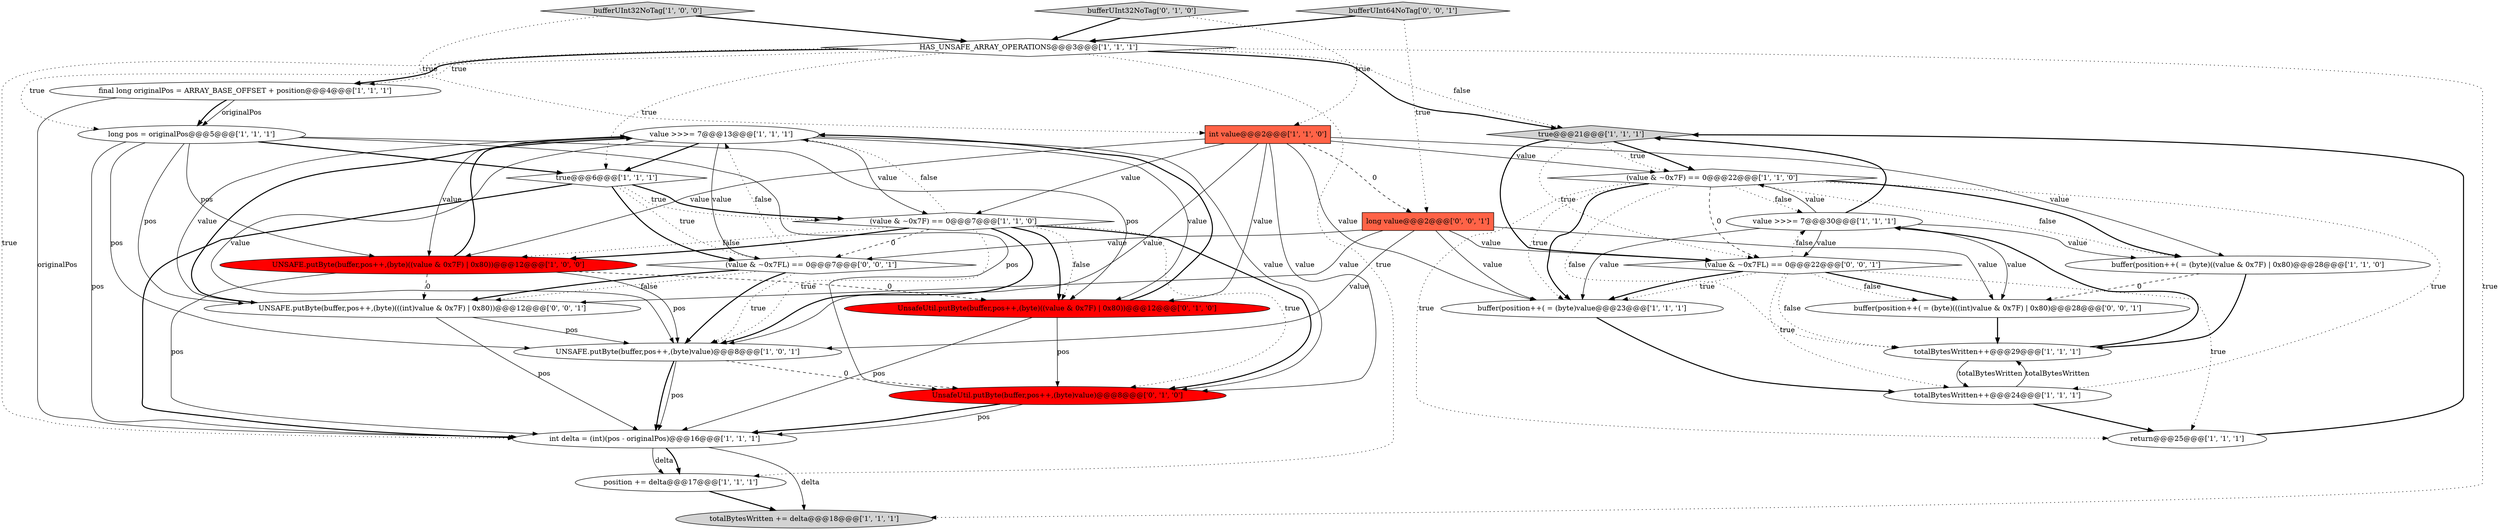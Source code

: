 digraph {
11 [style = filled, label = "value >>>= 7@@@13@@@['1', '1', '1']", fillcolor = white, shape = ellipse image = "AAA0AAABBB1BBB"];
0 [style = filled, label = "HAS_UNSAFE_ARRAY_OPERATIONS@@@3@@@['1', '1', '1']", fillcolor = white, shape = diamond image = "AAA0AAABBB1BBB"];
27 [style = filled, label = "buffer(position++( = (byte)(((int)value & 0x7F) | 0x80)@@@28@@@['0', '0', '1']", fillcolor = white, shape = ellipse image = "AAA0AAABBB3BBB"];
28 [style = filled, label = "(value & ~0x7FL) == 0@@@7@@@['0', '0', '1']", fillcolor = white, shape = diamond image = "AAA0AAABBB3BBB"];
15 [style = filled, label = "value >>>= 7@@@30@@@['1', '1', '1']", fillcolor = white, shape = ellipse image = "AAA0AAABBB1BBB"];
25 [style = filled, label = "long value@@@2@@@['0', '0', '1']", fillcolor = tomato, shape = box image = "AAA0AAABBB3BBB"];
20 [style = filled, label = "buffer(position++( = (byte)((value & 0x7F) | 0x80)@@@28@@@['1', '1', '0']", fillcolor = white, shape = ellipse image = "AAA0AAABBB1BBB"];
18 [style = filled, label = "int delta = (int)(pos - originalPos)@@@16@@@['1', '1', '1']", fillcolor = white, shape = ellipse image = "AAA0AAABBB1BBB"];
16 [style = filled, label = "final long originalPos = ARRAY_BASE_OFFSET + position@@@4@@@['1', '1', '1']", fillcolor = white, shape = ellipse image = "AAA0AAABBB1BBB"];
23 [style = filled, label = "UnsafeUtil.putByte(buffer,pos++,(byte)value)@@@8@@@['0', '1', '0']", fillcolor = red, shape = ellipse image = "AAA1AAABBB2BBB"];
21 [style = filled, label = "UnsafeUtil.putByte(buffer,pos++,(byte)((value & 0x7F) | 0x80))@@@12@@@['0', '1', '0']", fillcolor = red, shape = ellipse image = "AAA1AAABBB2BBB"];
4 [style = filled, label = "true@@@6@@@['1', '1', '1']", fillcolor = white, shape = diamond image = "AAA0AAABBB1BBB"];
17 [style = filled, label = "int value@@@2@@@['1', '1', '0']", fillcolor = tomato, shape = box image = "AAA0AAABBB1BBB"];
3 [style = filled, label = "bufferUInt32NoTag['1', '0', '0']", fillcolor = lightgray, shape = diamond image = "AAA0AAABBB1BBB"];
12 [style = filled, label = "totalBytesWritten++@@@24@@@['1', '1', '1']", fillcolor = white, shape = ellipse image = "AAA0AAABBB1BBB"];
22 [style = filled, label = "bufferUInt32NoTag['0', '1', '0']", fillcolor = lightgray, shape = diamond image = "AAA0AAABBB2BBB"];
26 [style = filled, label = "bufferUInt64NoTag['0', '0', '1']", fillcolor = lightgray, shape = diamond image = "AAA0AAABBB3BBB"];
6 [style = filled, label = "totalBytesWritten++@@@29@@@['1', '1', '1']", fillcolor = white, shape = ellipse image = "AAA0AAABBB1BBB"];
10 [style = filled, label = "UNSAFE.putByte(buffer,pos++,(byte)value)@@@8@@@['1', '0', '1']", fillcolor = white, shape = ellipse image = "AAA0AAABBB1BBB"];
14 [style = filled, label = "return@@@25@@@['1', '1', '1']", fillcolor = white, shape = ellipse image = "AAA0AAABBB1BBB"];
7 [style = filled, label = "long pos = originalPos@@@5@@@['1', '1', '1']", fillcolor = white, shape = ellipse image = "AAA0AAABBB1BBB"];
5 [style = filled, label = "true@@@21@@@['1', '1', '1']", fillcolor = lightgray, shape = diamond image = "AAA0AAABBB1BBB"];
9 [style = filled, label = "(value & ~0x7F) == 0@@@22@@@['1', '1', '0']", fillcolor = white, shape = diamond image = "AAA0AAABBB1BBB"];
13 [style = filled, label = "(value & ~0x7F) == 0@@@7@@@['1', '1', '0']", fillcolor = white, shape = diamond image = "AAA0AAABBB1BBB"];
24 [style = filled, label = "UNSAFE.putByte(buffer,pos++,(byte)(((int)value & 0x7F) | 0x80))@@@12@@@['0', '0', '1']", fillcolor = white, shape = ellipse image = "AAA0AAABBB3BBB"];
2 [style = filled, label = "buffer(position++( = (byte)value@@@23@@@['1', '1', '1']", fillcolor = white, shape = ellipse image = "AAA0AAABBB1BBB"];
29 [style = filled, label = "(value & ~0x7FL) == 0@@@22@@@['0', '0', '1']", fillcolor = white, shape = diamond image = "AAA0AAABBB3BBB"];
8 [style = filled, label = "totalBytesWritten += delta@@@18@@@['1', '1', '1']", fillcolor = lightgray, shape = ellipse image = "AAA0AAABBB1BBB"];
1 [style = filled, label = "position += delta@@@17@@@['1', '1', '1']", fillcolor = white, shape = ellipse image = "AAA0AAABBB1BBB"];
19 [style = filled, label = "UNSAFE.putByte(buffer,pos++,(byte)((value & 0x7F) | 0x80))@@@12@@@['1', '0', '0']", fillcolor = red, shape = ellipse image = "AAA1AAABBB1BBB"];
9->12 [style = dotted, label="true"];
7->21 [style = solid, label="pos"];
29->2 [style = dotted, label="true"];
5->9 [style = bold, label=""];
21->23 [style = solid, label="pos"];
19->18 [style = solid, label="pos"];
16->7 [style = bold, label=""];
11->10 [style = solid, label="value"];
19->11 [style = bold, label=""];
16->7 [style = solid, label="originalPos"];
21->18 [style = solid, label="pos"];
25->28 [style = solid, label="value"];
13->10 [style = dotted, label="true"];
19->10 [style = solid, label="pos"];
29->2 [style = bold, label=""];
22->0 [style = bold, label=""];
12->6 [style = solid, label="totalBytesWritten"];
29->14 [style = dotted, label="true"];
24->11 [style = bold, label=""];
0->5 [style = dotted, label="false"];
5->9 [style = dotted, label="true"];
11->21 [style = solid, label="value"];
5->29 [style = dotted, label="true"];
23->18 [style = solid, label="pos"];
7->10 [style = solid, label="pos"];
13->19 [style = dotted, label="false"];
0->7 [style = dotted, label="true"];
10->18 [style = solid, label="pos"];
28->24 [style = dotted, label="false"];
17->21 [style = solid, label="value"];
9->15 [style = dotted, label="false"];
5->29 [style = bold, label=""];
29->15 [style = dotted, label="false"];
28->10 [style = dotted, label="true"];
7->19 [style = solid, label="pos"];
6->12 [style = solid, label="totalBytesWritten"];
28->11 [style = dotted, label="false"];
11->28 [style = solid, label="value"];
9->2 [style = bold, label=""];
7->18 [style = solid, label="pos"];
25->2 [style = solid, label="value"];
4->18 [style = bold, label=""];
17->9 [style = solid, label="value"];
7->23 [style = solid, label="pos"];
7->24 [style = solid, label="pos"];
3->0 [style = bold, label=""];
13->23 [style = dotted, label="true"];
4->28 [style = dotted, label="true"];
0->8 [style = dotted, label="true"];
11->13 [style = solid, label="value"];
4->13 [style = dotted, label="true"];
13->28 [style = dashed, label="0"];
29->27 [style = bold, label=""];
26->0 [style = bold, label=""];
18->1 [style = solid, label="delta"];
9->20 [style = dotted, label="false"];
18->1 [style = bold, label=""];
21->11 [style = bold, label=""];
12->14 [style = bold, label=""];
28->24 [style = bold, label=""];
25->27 [style = solid, label="value"];
3->17 [style = dotted, label="true"];
17->23 [style = solid, label="value"];
11->24 [style = solid, label="value"];
13->10 [style = bold, label=""];
10->18 [style = bold, label=""];
15->2 [style = solid, label="value"];
0->16 [style = bold, label=""];
1->8 [style = bold, label=""];
0->18 [style = dotted, label="true"];
25->10 [style = solid, label="value"];
0->4 [style = dotted, label="true"];
4->13 [style = bold, label=""];
11->4 [style = bold, label=""];
15->20 [style = solid, label="value"];
13->11 [style = dotted, label="false"];
9->20 [style = bold, label=""];
7->4 [style = bold, label=""];
17->19 [style = solid, label="value"];
17->25 [style = dashed, label="0"];
6->15 [style = bold, label=""];
16->18 [style = solid, label="originalPos"];
13->19 [style = bold, label=""];
9->6 [style = dotted, label="false"];
17->13 [style = solid, label="value"];
29->27 [style = dotted, label="false"];
15->27 [style = solid, label="value"];
19->24 [style = dashed, label="0"];
0->16 [style = dotted, label="true"];
11->19 [style = solid, label="value"];
24->10 [style = solid, label="pos"];
25->24 [style = solid, label="value"];
23->18 [style = bold, label=""];
10->23 [style = dashed, label="0"];
0->1 [style = dotted, label="true"];
29->6 [style = dotted, label="false"];
0->5 [style = bold, label=""];
14->5 [style = bold, label=""];
28->10 [style = bold, label=""];
26->25 [style = dotted, label="true"];
25->29 [style = solid, label="value"];
20->27 [style = dashed, label="0"];
29->12 [style = dotted, label="true"];
20->6 [style = bold, label=""];
11->23 [style = solid, label="value"];
27->6 [style = bold, label=""];
9->14 [style = dotted, label="true"];
17->20 [style = solid, label="value"];
18->8 [style = solid, label="delta"];
2->12 [style = bold, label=""];
15->5 [style = bold, label=""];
4->28 [style = bold, label=""];
17->2 [style = solid, label="value"];
17->10 [style = solid, label="value"];
19->21 [style = dashed, label="0"];
9->29 [style = dashed, label="0"];
24->18 [style = solid, label="pos"];
9->2 [style = dotted, label="true"];
13->23 [style = bold, label=""];
13->21 [style = dotted, label="false"];
22->17 [style = dotted, label="true"];
15->29 [style = solid, label="value"];
13->21 [style = bold, label=""];
15->9 [style = solid, label="value"];
}
